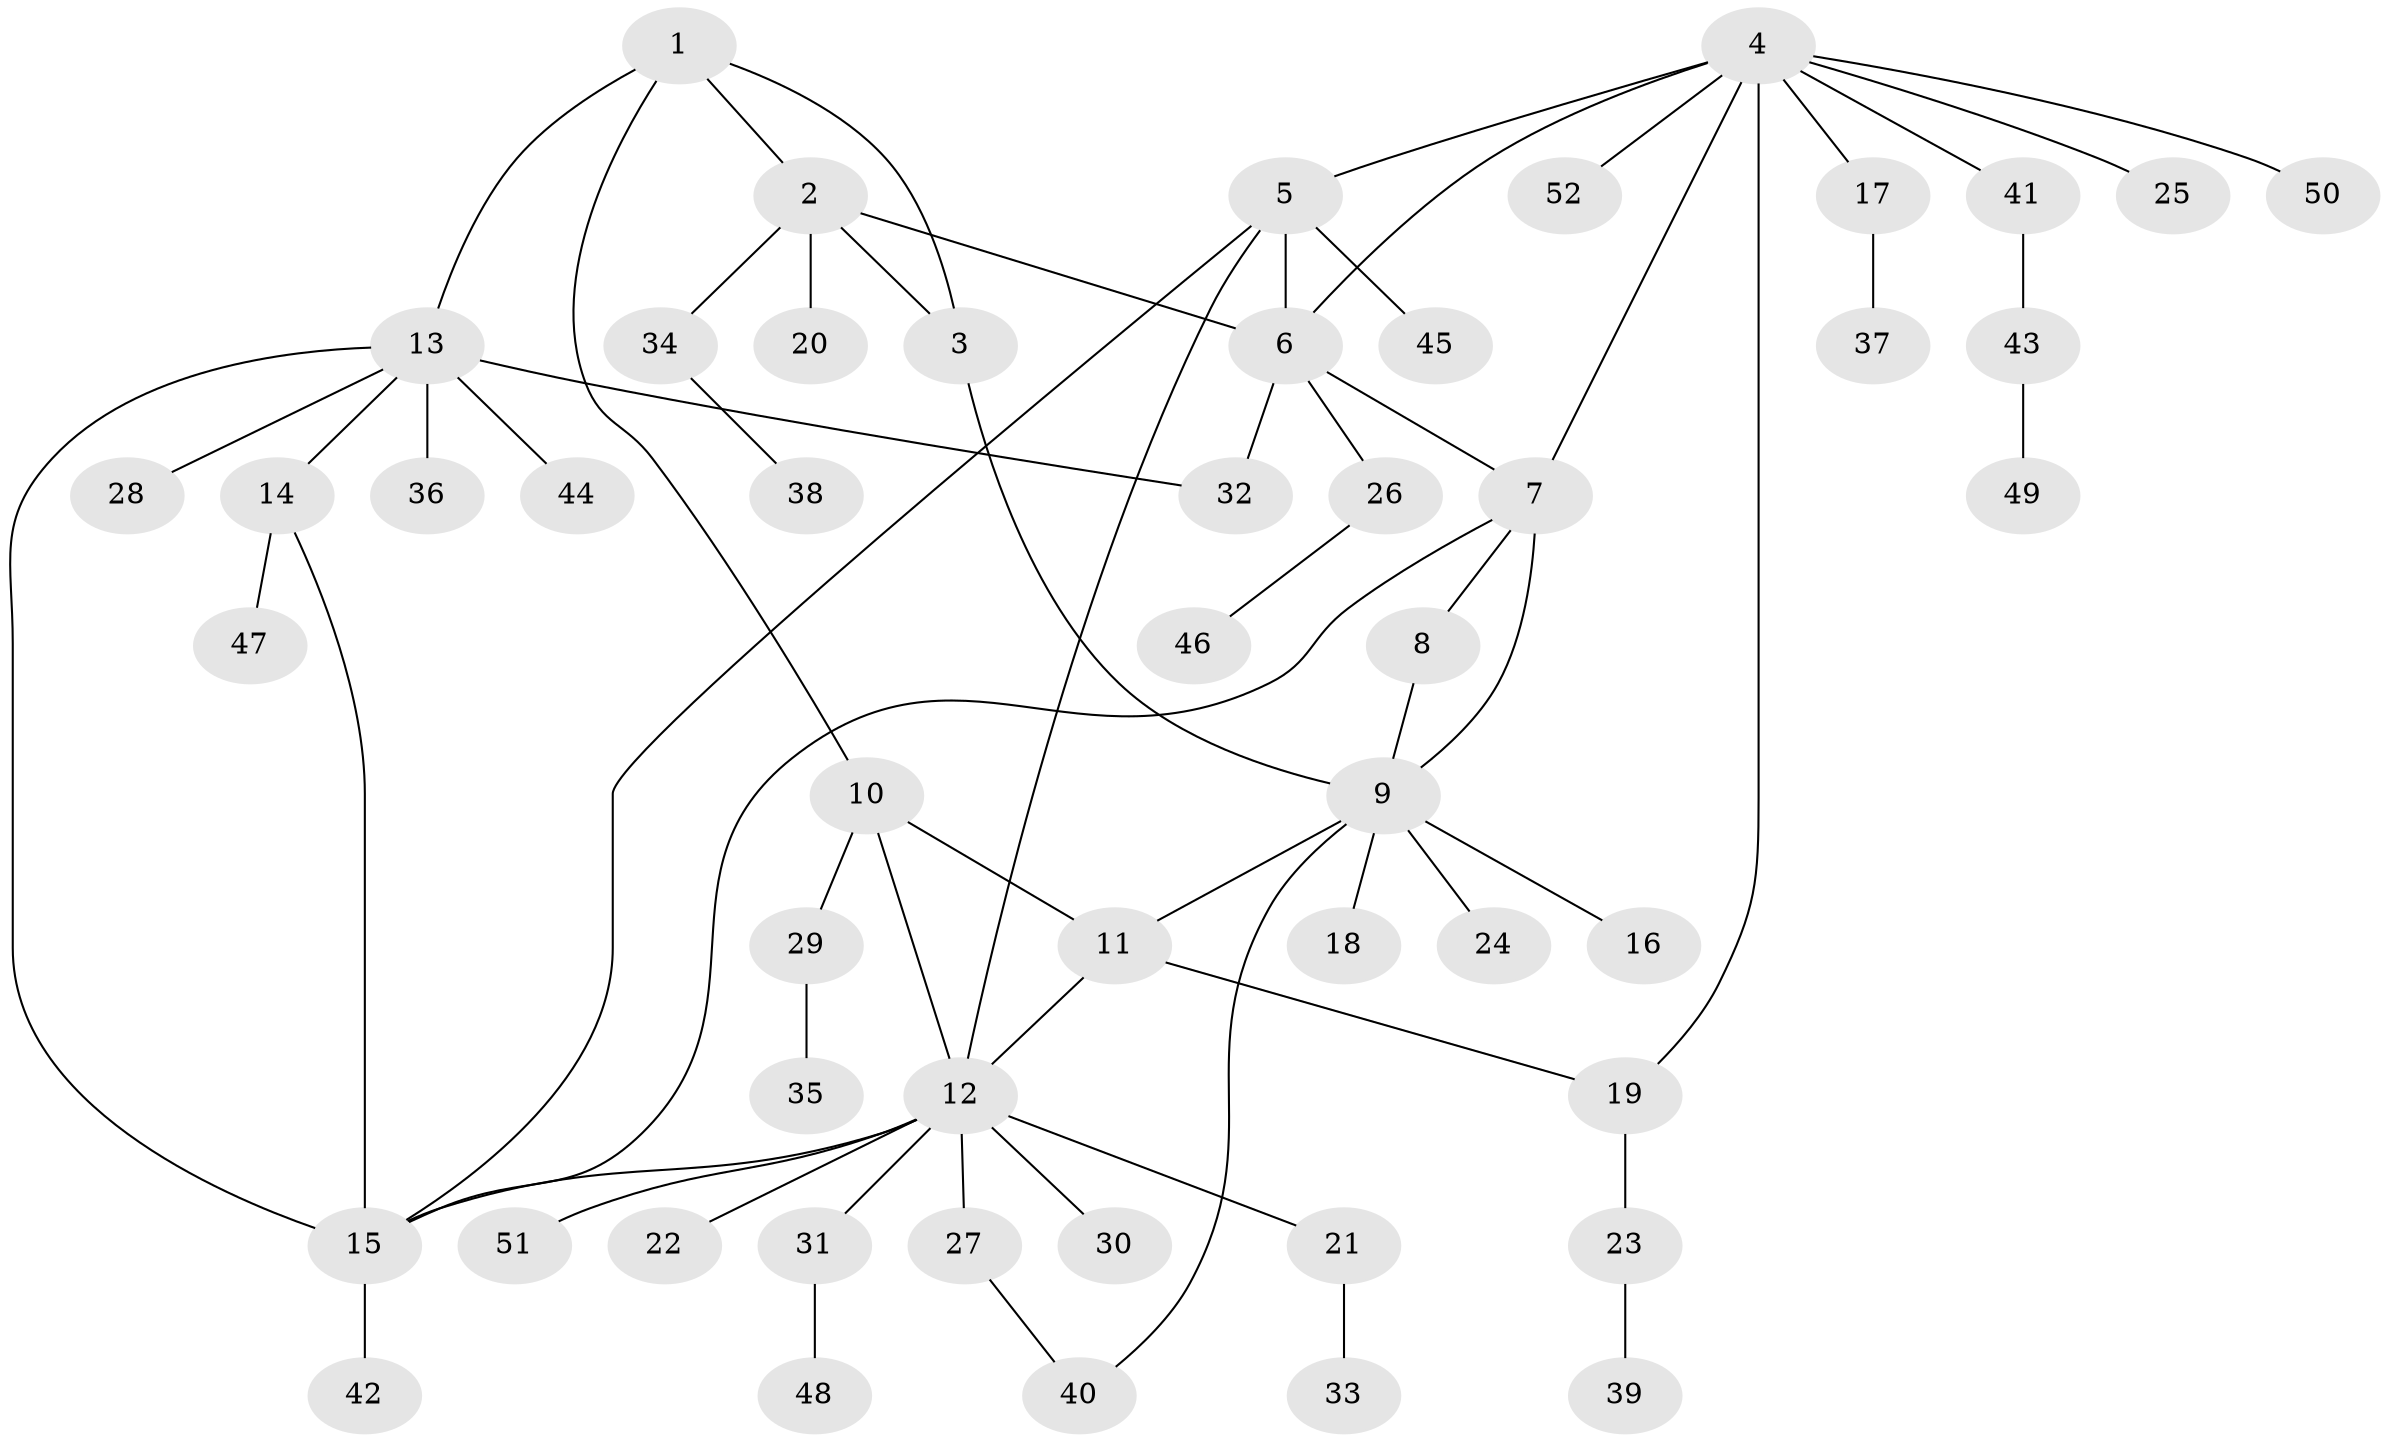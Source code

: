 // original degree distribution, {5: 0.0410958904109589, 6: 0.0273972602739726, 4: 0.0410958904109589, 10: 0.0136986301369863, 7: 0.0273972602739726, 3: 0.0410958904109589, 8: 0.0273972602739726, 11: 0.0136986301369863, 1: 0.5068493150684932, 2: 0.2602739726027397}
// Generated by graph-tools (version 1.1) at 2025/52/03/04/25 22:52:50]
// undirected, 52 vertices, 66 edges
graph export_dot {
  node [color=gray90,style=filled];
  1;
  2;
  3;
  4;
  5;
  6;
  7;
  8;
  9;
  10;
  11;
  12;
  13;
  14;
  15;
  16;
  17;
  18;
  19;
  20;
  21;
  22;
  23;
  24;
  25;
  26;
  27;
  28;
  29;
  30;
  31;
  32;
  33;
  34;
  35;
  36;
  37;
  38;
  39;
  40;
  41;
  42;
  43;
  44;
  45;
  46;
  47;
  48;
  49;
  50;
  51;
  52;
  1 -- 2 [weight=1.0];
  1 -- 3 [weight=1.0];
  1 -- 10 [weight=1.0];
  1 -- 13 [weight=1.0];
  2 -- 3 [weight=1.0];
  2 -- 6 [weight=1.0];
  2 -- 20 [weight=1.0];
  2 -- 34 [weight=1.0];
  3 -- 9 [weight=1.0];
  4 -- 5 [weight=1.0];
  4 -- 6 [weight=1.0];
  4 -- 7 [weight=1.0];
  4 -- 17 [weight=1.0];
  4 -- 19 [weight=1.0];
  4 -- 25 [weight=1.0];
  4 -- 41 [weight=1.0];
  4 -- 50 [weight=1.0];
  4 -- 52 [weight=1.0];
  5 -- 6 [weight=1.0];
  5 -- 12 [weight=1.0];
  5 -- 15 [weight=1.0];
  5 -- 45 [weight=1.0];
  6 -- 7 [weight=1.0];
  6 -- 26 [weight=1.0];
  6 -- 32 [weight=1.0];
  7 -- 8 [weight=1.0];
  7 -- 9 [weight=1.0];
  7 -- 15 [weight=1.0];
  8 -- 9 [weight=1.0];
  9 -- 11 [weight=1.0];
  9 -- 16 [weight=1.0];
  9 -- 18 [weight=1.0];
  9 -- 24 [weight=1.0];
  9 -- 40 [weight=1.0];
  10 -- 11 [weight=1.0];
  10 -- 12 [weight=1.0];
  10 -- 29 [weight=1.0];
  11 -- 12 [weight=1.0];
  11 -- 19 [weight=1.0];
  12 -- 15 [weight=1.0];
  12 -- 21 [weight=1.0];
  12 -- 22 [weight=1.0];
  12 -- 27 [weight=1.0];
  12 -- 30 [weight=1.0];
  12 -- 31 [weight=1.0];
  12 -- 51 [weight=1.0];
  13 -- 14 [weight=1.0];
  13 -- 15 [weight=1.0];
  13 -- 28 [weight=1.0];
  13 -- 32 [weight=1.0];
  13 -- 36 [weight=1.0];
  13 -- 44 [weight=1.0];
  14 -- 15 [weight=1.0];
  14 -- 47 [weight=1.0];
  15 -- 42 [weight=1.0];
  17 -- 37 [weight=1.0];
  19 -- 23 [weight=1.0];
  21 -- 33 [weight=1.0];
  23 -- 39 [weight=1.0];
  26 -- 46 [weight=1.0];
  27 -- 40 [weight=1.0];
  29 -- 35 [weight=1.0];
  31 -- 48 [weight=1.0];
  34 -- 38 [weight=1.0];
  41 -- 43 [weight=1.0];
  43 -- 49 [weight=1.0];
}
